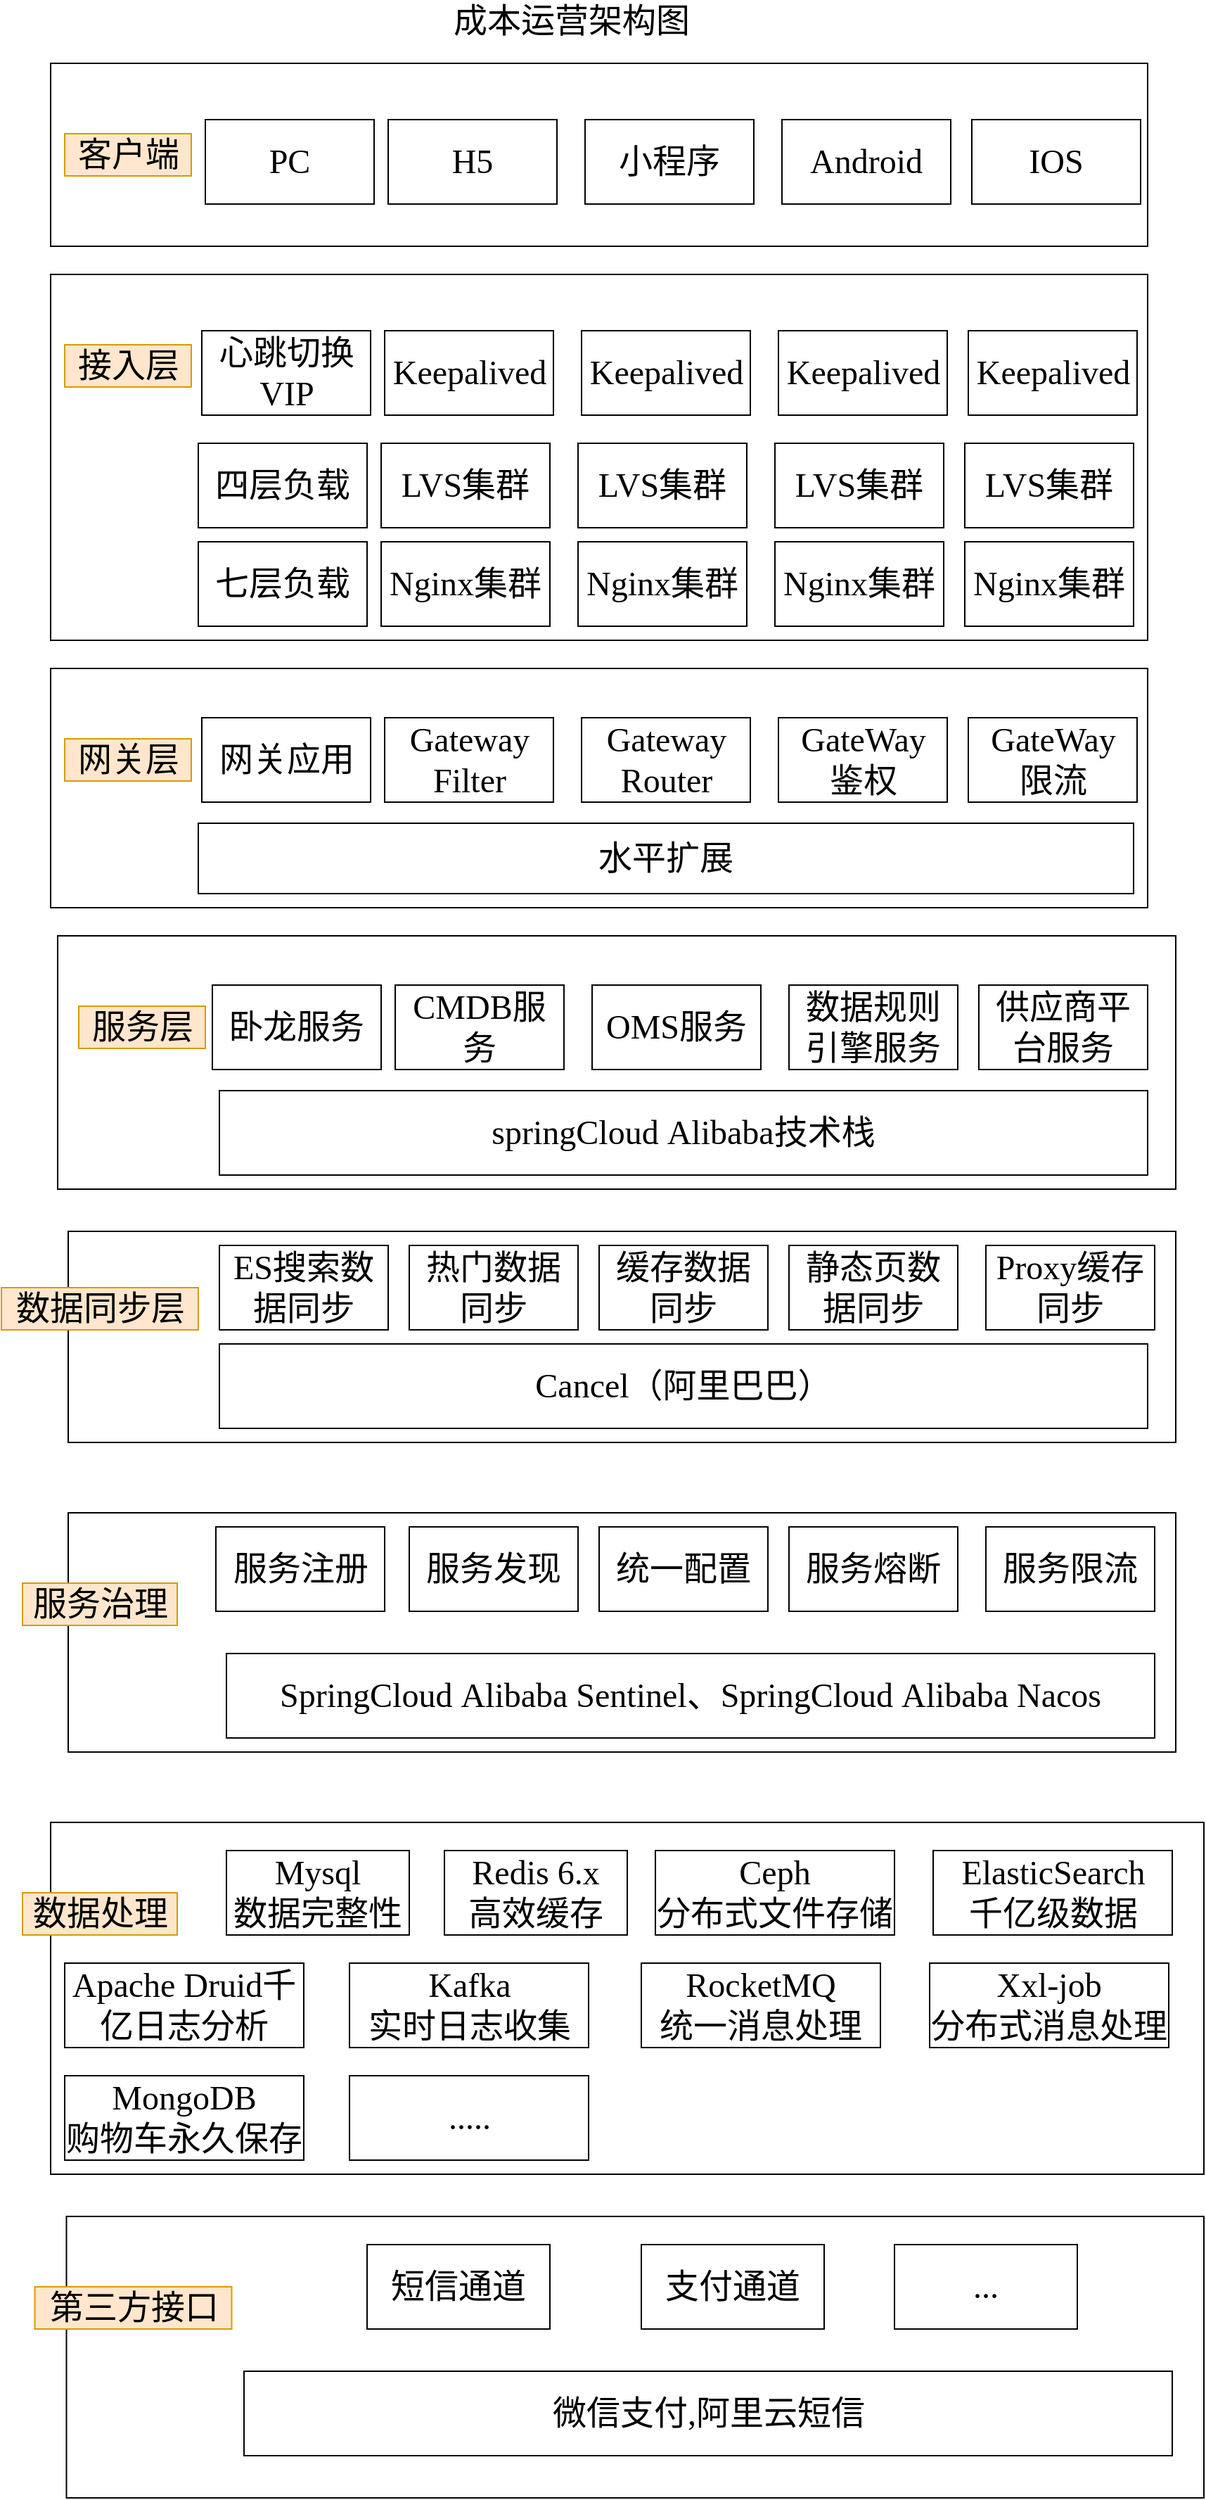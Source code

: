 <mxfile version="17.4.5" type="github">
  <diagram id="wFE0QG_FPsp0jaGvCLVb" name="Page-1">
    <mxGraphModel dx="1038" dy="551" grid="1" gridSize="10" guides="1" tooltips="1" connect="1" arrows="1" fold="1" page="1" pageScale="1" pageWidth="850" pageHeight="1100" math="0" shadow="0">
      <root>
        <mxCell id="0" />
        <mxCell id="1" parent="0" />
        <mxCell id="k9zxwndr40Z3x8ybEwwm-1" value="" style="rounded=0;whiteSpace=wrap;html=1;" parent="1" vertex="1">
          <mxGeometry x="40" y="70" width="780" height="130" as="geometry" />
        </mxCell>
        <mxCell id="k9zxwndr40Z3x8ybEwwm-3" value="" style="rounded=0;whiteSpace=wrap;html=1;" parent="1" vertex="1">
          <mxGeometry x="40" y="220" width="780" height="260" as="geometry" />
        </mxCell>
        <mxCell id="k9zxwndr40Z3x8ybEwwm-4" value="" style="rounded=0;whiteSpace=wrap;html=1;" parent="1" vertex="1">
          <mxGeometry x="40" y="500" width="780" height="170" as="geometry" />
        </mxCell>
        <mxCell id="k9zxwndr40Z3x8ybEwwm-5" value="" style="rounded=0;whiteSpace=wrap;html=1;" parent="1" vertex="1">
          <mxGeometry x="45" y="690" width="795" height="180" as="geometry" />
        </mxCell>
        <mxCell id="k9zxwndr40Z3x8ybEwwm-6" value="" style="rounded=0;whiteSpace=wrap;html=1;" parent="1" vertex="1">
          <mxGeometry x="52.5" y="900" width="787.5" height="150" as="geometry" />
        </mxCell>
        <mxCell id="k9zxwndr40Z3x8ybEwwm-7" value="&lt;font style=&quot;font-size: 24px&quot; face=&quot;Georgia&quot;&gt;成本运营架构图&lt;/font&gt;" style="text;html=1;resizable=0;autosize=1;align=center;verticalAlign=middle;points=[];fillColor=none;strokeColor=none;rounded=0;" parent="1" vertex="1">
          <mxGeometry x="320" y="30" width="180" height="20" as="geometry" />
        </mxCell>
        <mxCell id="k9zxwndr40Z3x8ybEwwm-8" value="客户端" style="text;html=1;resizable=0;autosize=1;align=center;verticalAlign=middle;points=[];fillColor=#ffe6cc;strokeColor=#d79b00;rounded=0;fontFamily=Georgia;fontSize=24;" parent="1" vertex="1">
          <mxGeometry x="50" y="120" width="90" height="30" as="geometry" />
        </mxCell>
        <mxCell id="k9zxwndr40Z3x8ybEwwm-9" value="接入层" style="text;html=1;resizable=0;autosize=1;align=center;verticalAlign=middle;points=[];fillColor=#ffe6cc;strokeColor=#d79b00;rounded=0;fontFamily=Georgia;fontSize=24;" parent="1" vertex="1">
          <mxGeometry x="50" y="270" width="90" height="30" as="geometry" />
        </mxCell>
        <mxCell id="k9zxwndr40Z3x8ybEwwm-10" value="网关层" style="text;html=1;resizable=0;autosize=1;align=center;verticalAlign=middle;points=[];fillColor=#ffe6cc;strokeColor=#d79b00;rounded=0;fontFamily=Georgia;fontSize=24;" parent="1" vertex="1">
          <mxGeometry x="50" y="550" width="90" height="30" as="geometry" />
        </mxCell>
        <mxCell id="k9zxwndr40Z3x8ybEwwm-11" value="服务层" style="text;html=1;resizable=0;autosize=1;align=center;verticalAlign=middle;points=[];fillColor=#ffe6cc;strokeColor=#d79b00;rounded=0;fontFamily=Georgia;fontSize=24;" parent="1" vertex="1">
          <mxGeometry x="60" y="740" width="90" height="30" as="geometry" />
        </mxCell>
        <mxCell id="k9zxwndr40Z3x8ybEwwm-12" value="数据同步层" style="text;html=1;resizable=0;autosize=1;align=center;verticalAlign=middle;points=[];fillColor=#ffe6cc;strokeColor=#d79b00;rounded=0;fontFamily=Georgia;fontSize=24;" parent="1" vertex="1">
          <mxGeometry x="5" y="940" width="140" height="30" as="geometry" />
        </mxCell>
        <mxCell id="k9zxwndr40Z3x8ybEwwm-13" value="" style="rounded=0;whiteSpace=wrap;html=1;" parent="1" vertex="1">
          <mxGeometry x="52.5" y="1100" width="787.5" height="170" as="geometry" />
        </mxCell>
        <mxCell id="k9zxwndr40Z3x8ybEwwm-14" value="" style="rounded=0;whiteSpace=wrap;html=1;" parent="1" vertex="1">
          <mxGeometry x="40" y="1320" width="820" height="250" as="geometry" />
        </mxCell>
        <mxCell id="k9zxwndr40Z3x8ybEwwm-15" value="服务治理" style="text;html=1;resizable=0;autosize=1;align=center;verticalAlign=middle;points=[];fillColor=#ffe6cc;strokeColor=#d79b00;rounded=0;fontFamily=Georgia;fontSize=24;" parent="1" vertex="1">
          <mxGeometry x="20" y="1150" width="110" height="30" as="geometry" />
        </mxCell>
        <mxCell id="k9zxwndr40Z3x8ybEwwm-16" value="数据处理" style="text;html=1;resizable=0;autosize=1;align=center;verticalAlign=middle;points=[];fillColor=#ffe6cc;strokeColor=#d79b00;rounded=0;fontFamily=Georgia;fontSize=24;" parent="1" vertex="1">
          <mxGeometry x="20" y="1370" width="110" height="30" as="geometry" />
        </mxCell>
        <mxCell id="k9zxwndr40Z3x8ybEwwm-17" value="" style="rounded=0;whiteSpace=wrap;html=1;" parent="1" vertex="1">
          <mxGeometry x="51.25" y="1600" width="808.75" height="200" as="geometry" />
        </mxCell>
        <mxCell id="k9zxwndr40Z3x8ybEwwm-18" value="第三方接口" style="text;html=1;resizable=0;autosize=1;align=center;verticalAlign=middle;points=[];fillColor=#ffe6cc;strokeColor=#d79b00;rounded=0;fontFamily=Georgia;fontSize=24;" parent="1" vertex="1">
          <mxGeometry x="28.75" y="1650" width="140" height="30" as="geometry" />
        </mxCell>
        <mxCell id="k9zxwndr40Z3x8ybEwwm-20" value="" style="rounded=0;whiteSpace=wrap;html=1;fontFamily=Georgia;fontSize=24;" parent="1" vertex="1">
          <mxGeometry x="150" y="110" width="120" height="60" as="geometry" />
        </mxCell>
        <mxCell id="k9zxwndr40Z3x8ybEwwm-21" value="" style="rounded=0;whiteSpace=wrap;html=1;fontFamily=Georgia;fontSize=24;" parent="1" vertex="1">
          <mxGeometry x="280" y="110" width="120" height="60" as="geometry" />
        </mxCell>
        <mxCell id="k9zxwndr40Z3x8ybEwwm-22" value="小程序" style="rounded=0;whiteSpace=wrap;html=1;fontFamily=Georgia;fontSize=24;" parent="1" vertex="1">
          <mxGeometry x="420" y="110" width="120" height="60" as="geometry" />
        </mxCell>
        <mxCell id="k9zxwndr40Z3x8ybEwwm-23" value="Android" style="rounded=0;whiteSpace=wrap;html=1;fontFamily=Georgia;fontSize=24;" parent="1" vertex="1">
          <mxGeometry x="560" y="110" width="120" height="60" as="geometry" />
        </mxCell>
        <mxCell id="k9zxwndr40Z3x8ybEwwm-24" value="IOS" style="rounded=0;whiteSpace=wrap;html=1;fontFamily=Georgia;fontSize=24;" parent="1" vertex="1">
          <mxGeometry x="695" y="110" width="120" height="60" as="geometry" />
        </mxCell>
        <mxCell id="k9zxwndr40Z3x8ybEwwm-25" value="" style="rounded=0;whiteSpace=wrap;html=1;fontFamily=Georgia;fontSize=24;" parent="1" vertex="1">
          <mxGeometry x="150" y="110" width="120" height="60" as="geometry" />
        </mxCell>
        <mxCell id="k9zxwndr40Z3x8ybEwwm-26" value="" style="rounded=0;whiteSpace=wrap;html=1;fontFamily=Georgia;fontSize=24;" parent="1" vertex="1">
          <mxGeometry x="280" y="110" width="120" height="60" as="geometry" />
        </mxCell>
        <mxCell id="k9zxwndr40Z3x8ybEwwm-27" value="PC" style="rounded=0;whiteSpace=wrap;html=1;fontFamily=Georgia;fontSize=24;" parent="1" vertex="1">
          <mxGeometry x="150" y="110" width="120" height="60" as="geometry" />
        </mxCell>
        <mxCell id="k9zxwndr40Z3x8ybEwwm-28" value="H5" style="rounded=0;whiteSpace=wrap;html=1;fontFamily=Georgia;fontSize=24;" parent="1" vertex="1">
          <mxGeometry x="280" y="110" width="120" height="60" as="geometry" />
        </mxCell>
        <mxCell id="k9zxwndr40Z3x8ybEwwm-29" value="&lt;span&gt;Keepalived&lt;/span&gt;" style="rounded=0;whiteSpace=wrap;html=1;fontFamily=Georgia;fontSize=24;" parent="1" vertex="1">
          <mxGeometry x="417.5" y="260" width="120" height="60" as="geometry" />
        </mxCell>
        <mxCell id="k9zxwndr40Z3x8ybEwwm-30" value="&lt;span&gt;Keepalived&lt;/span&gt;" style="rounded=0;whiteSpace=wrap;html=1;fontFamily=Georgia;fontSize=24;" parent="1" vertex="1">
          <mxGeometry x="557.5" y="260" width="120" height="60" as="geometry" />
        </mxCell>
        <mxCell id="k9zxwndr40Z3x8ybEwwm-31" value="&lt;span&gt;Keepalived&lt;/span&gt;" style="rounded=0;whiteSpace=wrap;html=1;fontFamily=Georgia;fontSize=24;" parent="1" vertex="1">
          <mxGeometry x="692.5" y="260" width="120" height="60" as="geometry" />
        </mxCell>
        <mxCell id="k9zxwndr40Z3x8ybEwwm-32" value="心跳切换VIP" style="rounded=0;whiteSpace=wrap;html=1;fontFamily=Georgia;fontSize=24;" parent="1" vertex="1">
          <mxGeometry x="147.5" y="260" width="120" height="60" as="geometry" />
        </mxCell>
        <mxCell id="k9zxwndr40Z3x8ybEwwm-33" value="Keepalived" style="rounded=0;whiteSpace=wrap;html=1;fontFamily=Georgia;fontSize=24;" parent="1" vertex="1">
          <mxGeometry x="277.5" y="260" width="120" height="60" as="geometry" />
        </mxCell>
        <mxCell id="k9zxwndr40Z3x8ybEwwm-34" value="&lt;span&gt;Gateway&lt;/span&gt;&lt;br&gt;Router" style="rounded=0;whiteSpace=wrap;html=1;fontFamily=Georgia;fontSize=24;" parent="1" vertex="1">
          <mxGeometry x="417.5" y="535" width="120" height="60" as="geometry" />
        </mxCell>
        <mxCell id="k9zxwndr40Z3x8ybEwwm-35" value="GateWay&lt;br&gt;鉴权" style="rounded=0;whiteSpace=wrap;html=1;fontFamily=Georgia;fontSize=24;" parent="1" vertex="1">
          <mxGeometry x="557.5" y="535" width="120" height="60" as="geometry" />
        </mxCell>
        <mxCell id="k9zxwndr40Z3x8ybEwwm-36" value="&lt;span&gt;GateWay&lt;/span&gt;&lt;br&gt;限流" style="rounded=0;whiteSpace=wrap;html=1;fontFamily=Georgia;fontSize=24;" parent="1" vertex="1">
          <mxGeometry x="692.5" y="535" width="120" height="60" as="geometry" />
        </mxCell>
        <mxCell id="k9zxwndr40Z3x8ybEwwm-37" value="网关应用" style="rounded=0;whiteSpace=wrap;html=1;fontFamily=Georgia;fontSize=24;" parent="1" vertex="1">
          <mxGeometry x="147.5" y="535" width="120" height="60" as="geometry" />
        </mxCell>
        <mxCell id="k9zxwndr40Z3x8ybEwwm-38" value="Gateway&lt;br&gt;Filter" style="rounded=0;whiteSpace=wrap;html=1;fontFamily=Georgia;fontSize=24;" parent="1" vertex="1">
          <mxGeometry x="277.5" y="535" width="120" height="60" as="geometry" />
        </mxCell>
        <mxCell id="k9zxwndr40Z3x8ybEwwm-39" value="OMS服务" style="rounded=0;whiteSpace=wrap;html=1;fontFamily=Georgia;fontSize=24;" parent="1" vertex="1">
          <mxGeometry x="425" y="725" width="120" height="60" as="geometry" />
        </mxCell>
        <mxCell id="k9zxwndr40Z3x8ybEwwm-40" value="数据规则引擎服务" style="rounded=0;whiteSpace=wrap;html=1;fontFamily=Georgia;fontSize=24;" parent="1" vertex="1">
          <mxGeometry x="565" y="725" width="120" height="60" as="geometry" />
        </mxCell>
        <mxCell id="k9zxwndr40Z3x8ybEwwm-41" value="供应商平台服务" style="rounded=0;whiteSpace=wrap;html=1;fontFamily=Georgia;fontSize=24;" parent="1" vertex="1">
          <mxGeometry x="700" y="725" width="120" height="60" as="geometry" />
        </mxCell>
        <mxCell id="k9zxwndr40Z3x8ybEwwm-44" value="springCloud&amp;nbsp;Alibaba技术栈" style="rounded=0;whiteSpace=wrap;html=1;fontFamily=Georgia;fontSize=24;" parent="1" vertex="1">
          <mxGeometry x="160" y="800" width="660" height="60" as="geometry" />
        </mxCell>
        <mxCell id="k9zxwndr40Z3x8ybEwwm-45" value="CMDB服务" style="rounded=0;whiteSpace=wrap;html=1;fontFamily=Georgia;fontSize=24;" parent="1" vertex="1">
          <mxGeometry x="285" y="725" width="120" height="60" as="geometry" />
        </mxCell>
        <mxCell id="k9zxwndr40Z3x8ybEwwm-46" value="&lt;span&gt;LVS集群&lt;/span&gt;" style="rounded=0;whiteSpace=wrap;html=1;fontFamily=Georgia;fontSize=24;" parent="1" vertex="1">
          <mxGeometry x="415" y="340" width="120" height="60" as="geometry" />
        </mxCell>
        <mxCell id="k9zxwndr40Z3x8ybEwwm-47" value="&lt;span&gt;LVS集群&lt;/span&gt;" style="rounded=0;whiteSpace=wrap;html=1;fontFamily=Georgia;fontSize=24;" parent="1" vertex="1">
          <mxGeometry x="555" y="340" width="120" height="60" as="geometry" />
        </mxCell>
        <mxCell id="k9zxwndr40Z3x8ybEwwm-48" value="&lt;span&gt;LVS集群&lt;/span&gt;" style="rounded=0;whiteSpace=wrap;html=1;fontFamily=Georgia;fontSize=24;" parent="1" vertex="1">
          <mxGeometry x="690" y="340" width="120" height="60" as="geometry" />
        </mxCell>
        <mxCell id="k9zxwndr40Z3x8ybEwwm-49" value="四层负载" style="rounded=0;whiteSpace=wrap;html=1;fontFamily=Georgia;fontSize=24;" parent="1" vertex="1">
          <mxGeometry x="145" y="340" width="120" height="60" as="geometry" />
        </mxCell>
        <mxCell id="k9zxwndr40Z3x8ybEwwm-50" value="" style="rounded=0;whiteSpace=wrap;html=1;fontFamily=Georgia;fontSize=24;" parent="1" vertex="1">
          <mxGeometry x="275" y="340" width="120" height="60" as="geometry" />
        </mxCell>
        <mxCell id="k9zxwndr40Z3x8ybEwwm-51" value="四层负载" style="rounded=0;whiteSpace=wrap;html=1;fontFamily=Georgia;fontSize=24;" parent="1" vertex="1">
          <mxGeometry x="145" y="340" width="120" height="60" as="geometry" />
        </mxCell>
        <mxCell id="k9zxwndr40Z3x8ybEwwm-52" value="LVS集群" style="rounded=0;whiteSpace=wrap;html=1;fontFamily=Georgia;fontSize=24;" parent="1" vertex="1">
          <mxGeometry x="275" y="340" width="120" height="60" as="geometry" />
        </mxCell>
        <mxCell id="k9zxwndr40Z3x8ybEwwm-53" value="&lt;span&gt;Nginx集群&lt;/span&gt;" style="rounded=0;whiteSpace=wrap;html=1;fontFamily=Georgia;fontSize=24;" parent="1" vertex="1">
          <mxGeometry x="415" y="410" width="120" height="60" as="geometry" />
        </mxCell>
        <mxCell id="k9zxwndr40Z3x8ybEwwm-54" value="&lt;span&gt;Nginx集群&lt;/span&gt;" style="rounded=0;whiteSpace=wrap;html=1;fontFamily=Georgia;fontSize=24;" parent="1" vertex="1">
          <mxGeometry x="555" y="410" width="120" height="60" as="geometry" />
        </mxCell>
        <mxCell id="k9zxwndr40Z3x8ybEwwm-55" value="&lt;span&gt;Nginx集群&lt;/span&gt;" style="rounded=0;whiteSpace=wrap;html=1;fontFamily=Georgia;fontSize=24;" parent="1" vertex="1">
          <mxGeometry x="690" y="410" width="120" height="60" as="geometry" />
        </mxCell>
        <mxCell id="k9zxwndr40Z3x8ybEwwm-56" value="七层负载" style="rounded=0;whiteSpace=wrap;html=1;fontFamily=Georgia;fontSize=24;" parent="1" vertex="1">
          <mxGeometry x="145" y="410" width="120" height="60" as="geometry" />
        </mxCell>
        <mxCell id="k9zxwndr40Z3x8ybEwwm-57" value="Nginx集群" style="rounded=0;whiteSpace=wrap;html=1;fontFamily=Georgia;fontSize=24;" parent="1" vertex="1">
          <mxGeometry x="275" y="410" width="120" height="60" as="geometry" />
        </mxCell>
        <mxCell id="k9zxwndr40Z3x8ybEwwm-58" value="水平扩展" style="rounded=0;whiteSpace=wrap;html=1;fontFamily=Georgia;fontSize=24;" parent="1" vertex="1">
          <mxGeometry x="145" y="610" width="665" height="50" as="geometry" />
        </mxCell>
        <mxCell id="k9zxwndr40Z3x8ybEwwm-59" value="卧龙服务" style="rounded=0;whiteSpace=wrap;html=1;fontFamily=Georgia;fontSize=24;" parent="1" vertex="1">
          <mxGeometry x="155" y="725" width="120" height="60" as="geometry" />
        </mxCell>
        <mxCell id="k9zxwndr40Z3x8ybEwwm-60" value="ES搜索数据同步" style="rounded=0;whiteSpace=wrap;html=1;fontFamily=Georgia;fontSize=24;" parent="1" vertex="1">
          <mxGeometry x="160" y="910" width="120" height="60" as="geometry" />
        </mxCell>
        <mxCell id="k9zxwndr40Z3x8ybEwwm-61" value="热门数据同步" style="rounded=0;whiteSpace=wrap;html=1;fontFamily=Georgia;fontSize=24;" parent="1" vertex="1">
          <mxGeometry x="295" y="910" width="120" height="60" as="geometry" />
        </mxCell>
        <mxCell id="k9zxwndr40Z3x8ybEwwm-62" value="缓存数据同步" style="rounded=0;whiteSpace=wrap;html=1;fontFamily=Georgia;fontSize=24;" parent="1" vertex="1">
          <mxGeometry x="430" y="910" width="120" height="60" as="geometry" />
        </mxCell>
        <mxCell id="k9zxwndr40Z3x8ybEwwm-63" value="静态页数据同步" style="rounded=0;whiteSpace=wrap;html=1;fontFamily=Georgia;fontSize=24;" parent="1" vertex="1">
          <mxGeometry x="565" y="910" width="120" height="60" as="geometry" />
        </mxCell>
        <mxCell id="k9zxwndr40Z3x8ybEwwm-64" value="Proxy缓存同步" style="rounded=0;whiteSpace=wrap;html=1;fontFamily=Georgia;fontSize=24;" parent="1" vertex="1">
          <mxGeometry x="705" y="910" width="120" height="60" as="geometry" />
        </mxCell>
        <mxCell id="k9zxwndr40Z3x8ybEwwm-65" value="Cancel（阿里巴巴）" style="rounded=0;whiteSpace=wrap;html=1;fontFamily=Georgia;fontSize=24;" parent="1" vertex="1">
          <mxGeometry x="160" y="980" width="660" height="60" as="geometry" />
        </mxCell>
        <mxCell id="k9zxwndr40Z3x8ybEwwm-66" value="服务注册" style="rounded=0;whiteSpace=wrap;html=1;fontFamily=Georgia;fontSize=24;" parent="1" vertex="1">
          <mxGeometry x="157.5" y="1110" width="120" height="60" as="geometry" />
        </mxCell>
        <mxCell id="k9zxwndr40Z3x8ybEwwm-67" value="服务发现" style="rounded=0;whiteSpace=wrap;html=1;fontFamily=Georgia;fontSize=24;" parent="1" vertex="1">
          <mxGeometry x="295" y="1110" width="120" height="60" as="geometry" />
        </mxCell>
        <mxCell id="k9zxwndr40Z3x8ybEwwm-68" value="统一配置" style="rounded=0;whiteSpace=wrap;html=1;fontFamily=Georgia;fontSize=24;" parent="1" vertex="1">
          <mxGeometry x="430" y="1110" width="120" height="60" as="geometry" />
        </mxCell>
        <mxCell id="k9zxwndr40Z3x8ybEwwm-69" value="服务熔断" style="rounded=0;whiteSpace=wrap;html=1;fontFamily=Georgia;fontSize=24;" parent="1" vertex="1">
          <mxGeometry x="565" y="1110" width="120" height="60" as="geometry" />
        </mxCell>
        <mxCell id="k9zxwndr40Z3x8ybEwwm-70" value="服务限流" style="rounded=0;whiteSpace=wrap;html=1;fontFamily=Georgia;fontSize=24;" parent="1" vertex="1">
          <mxGeometry x="705" y="1110" width="120" height="60" as="geometry" />
        </mxCell>
        <mxCell id="k9zxwndr40Z3x8ybEwwm-71" value="SpringCloud&amp;nbsp;Alibaba&amp;nbsp;Sentinel、SpringCloud&amp;nbsp;Alibaba&amp;nbsp;Nacos" style="rounded=0;whiteSpace=wrap;html=1;fontFamily=Georgia;fontSize=24;" parent="1" vertex="1">
          <mxGeometry x="165" y="1200" width="660" height="60" as="geometry" />
        </mxCell>
        <mxCell id="k9zxwndr40Z3x8ybEwwm-72" value="Mysql&lt;br&gt;数据完整性" style="rounded=0;whiteSpace=wrap;html=1;fontFamily=Georgia;fontSize=24;" parent="1" vertex="1">
          <mxGeometry x="165" y="1340" width="130" height="60" as="geometry" />
        </mxCell>
        <mxCell id="k9zxwndr40Z3x8ybEwwm-73" value="Redis 6.x&lt;br&gt;高效缓存" style="rounded=0;whiteSpace=wrap;html=1;fontFamily=Georgia;fontSize=24;" parent="1" vertex="1">
          <mxGeometry x="320" y="1340" width="130" height="60" as="geometry" />
        </mxCell>
        <mxCell id="k9zxwndr40Z3x8ybEwwm-74" value="ElasticSearch&lt;br&gt;千亿级数据" style="rounded=0;whiteSpace=wrap;html=1;fontFamily=Georgia;fontSize=24;" parent="1" vertex="1">
          <mxGeometry x="667.5" y="1340" width="170" height="60" as="geometry" />
        </mxCell>
        <mxCell id="k9zxwndr40Z3x8ybEwwm-75" value="Ceph&lt;br&gt;分布式文件存储" style="rounded=0;whiteSpace=wrap;html=1;fontFamily=Georgia;fontSize=24;" parent="1" vertex="1">
          <mxGeometry x="470" y="1340" width="170" height="60" as="geometry" />
        </mxCell>
        <mxCell id="k9zxwndr40Z3x8ybEwwm-76" value="Apache&amp;nbsp;Druid千亿日志分析" style="rounded=0;whiteSpace=wrap;html=1;fontFamily=Georgia;fontSize=24;" parent="1" vertex="1">
          <mxGeometry x="50" y="1420" width="170" height="60" as="geometry" />
        </mxCell>
        <mxCell id="k9zxwndr40Z3x8ybEwwm-77" value="Kafka&lt;br&gt;实时日志收集" style="rounded=0;whiteSpace=wrap;html=1;fontFamily=Georgia;fontSize=24;" parent="1" vertex="1">
          <mxGeometry x="252.5" y="1420" width="170" height="60" as="geometry" />
        </mxCell>
        <mxCell id="k9zxwndr40Z3x8ybEwwm-78" value="RocketMQ&lt;br&gt;统一消息处理" style="rounded=0;whiteSpace=wrap;html=1;fontFamily=Georgia;fontSize=24;" parent="1" vertex="1">
          <mxGeometry x="460" y="1420" width="170" height="60" as="geometry" />
        </mxCell>
        <mxCell id="k9zxwndr40Z3x8ybEwwm-79" value="Xxl-job&lt;br&gt;分布式消息处理" style="rounded=0;whiteSpace=wrap;html=1;fontFamily=Georgia;fontSize=24;" parent="1" vertex="1">
          <mxGeometry x="665" y="1420" width="170" height="60" as="geometry" />
        </mxCell>
        <mxCell id="k9zxwndr40Z3x8ybEwwm-80" value="MongoDB&lt;br&gt;购物车永久保存" style="rounded=0;whiteSpace=wrap;html=1;fontFamily=Georgia;fontSize=24;" parent="1" vertex="1">
          <mxGeometry x="50" y="1500" width="170" height="60" as="geometry" />
        </mxCell>
        <mxCell id="k9zxwndr40Z3x8ybEwwm-81" value="....." style="rounded=0;whiteSpace=wrap;html=1;fontFamily=Georgia;fontSize=24;" parent="1" vertex="1">
          <mxGeometry x="252.5" y="1500" width="170" height="60" as="geometry" />
        </mxCell>
        <mxCell id="k9zxwndr40Z3x8ybEwwm-82" value="短信通道" style="rounded=0;whiteSpace=wrap;html=1;fontFamily=Georgia;fontSize=24;" parent="1" vertex="1">
          <mxGeometry x="265" y="1620" width="130" height="60" as="geometry" />
        </mxCell>
        <mxCell id="k9zxwndr40Z3x8ybEwwm-83" value="支付通道" style="rounded=0;whiteSpace=wrap;html=1;fontFamily=Georgia;fontSize=24;" parent="1" vertex="1">
          <mxGeometry x="460" y="1620" width="130" height="60" as="geometry" />
        </mxCell>
        <mxCell id="k9zxwndr40Z3x8ybEwwm-84" value="..." style="rounded=0;whiteSpace=wrap;html=1;fontFamily=Georgia;fontSize=24;" parent="1" vertex="1">
          <mxGeometry x="640" y="1620" width="130" height="60" as="geometry" />
        </mxCell>
        <mxCell id="k9zxwndr40Z3x8ybEwwm-85" value="微信支付,阿里云短信" style="rounded=0;whiteSpace=wrap;html=1;fontFamily=Georgia;fontSize=24;" parent="1" vertex="1">
          <mxGeometry x="177.5" y="1710" width="660" height="60" as="geometry" />
        </mxCell>
      </root>
    </mxGraphModel>
  </diagram>
</mxfile>
